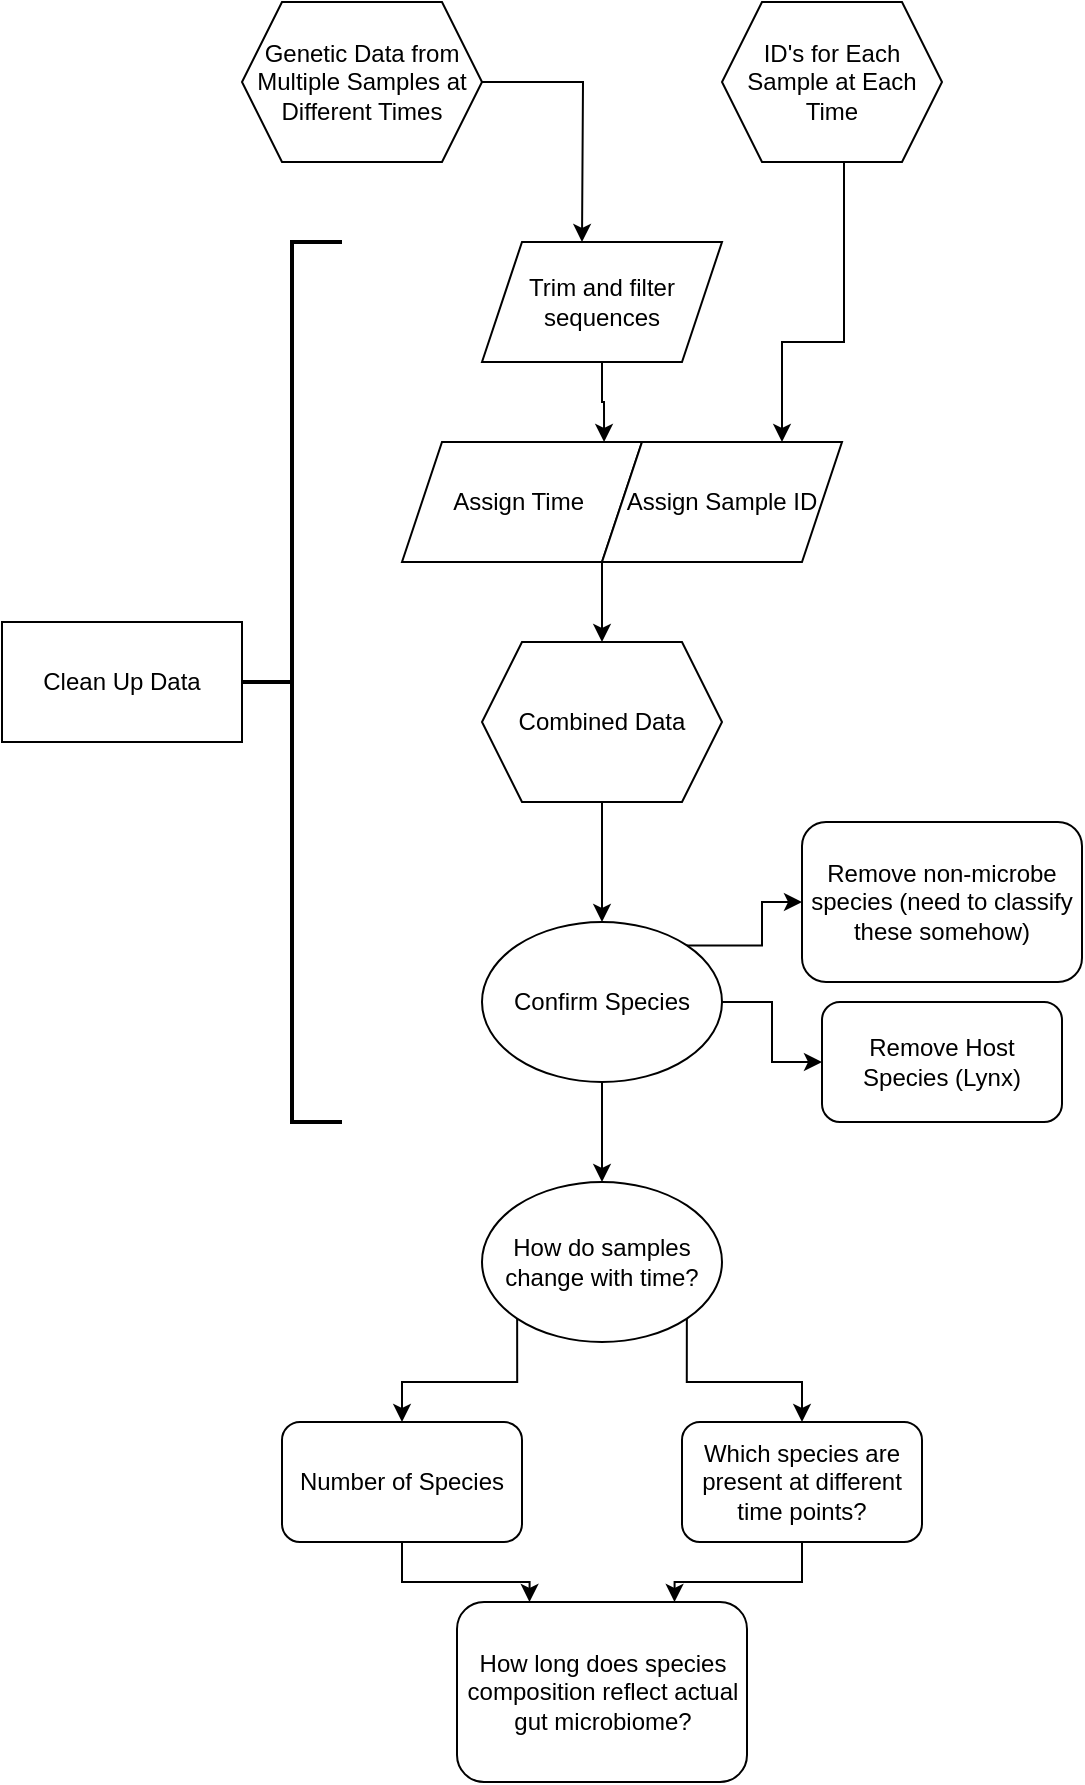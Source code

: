 <mxfile version="22.1.21" type="github">
  <diagram name="Page-1" id="jksl4sAYlVyCWbfnub4E">
    <mxGraphModel dx="1434" dy="772" grid="1" gridSize="10" guides="1" tooltips="1" connect="1" arrows="1" fold="1" page="1" pageScale="1" pageWidth="850" pageHeight="1100" math="0" shadow="0">
      <root>
        <mxCell id="0" />
        <mxCell id="1" parent="0" />
        <mxCell id="tt5u95wZxFVfkm65_rnc-1" value="Genetic Data from Multiple Samples at Different Times" style="shape=hexagon;perimeter=hexagonPerimeter2;whiteSpace=wrap;html=1;fixedSize=1;" parent="1" vertex="1">
          <mxGeometry x="240" y="40" width="120" height="80" as="geometry" />
        </mxCell>
        <mxCell id="tt5u95wZxFVfkm65_rnc-3" value="Assign Time&amp;nbsp;" style="shape=parallelogram;perimeter=parallelogramPerimeter;whiteSpace=wrap;html=1;fixedSize=1;" parent="1" vertex="1">
          <mxGeometry x="320" y="260" width="120" height="60" as="geometry" />
        </mxCell>
        <mxCell id="tt5u95wZxFVfkm65_rnc-20" style="edgeStyle=orthogonalEdgeStyle;rounded=0;orthogonalLoop=1;jettySize=auto;html=1;exitX=0;exitY=1;exitDx=0;exitDy=0;" parent="1" source="tt5u95wZxFVfkm65_rnc-4" target="tt5u95wZxFVfkm65_rnc-12" edge="1">
          <mxGeometry relative="1" as="geometry" />
        </mxCell>
        <mxCell id="tt5u95wZxFVfkm65_rnc-4" value="Assign Sample ID" style="shape=parallelogram;perimeter=parallelogramPerimeter;whiteSpace=wrap;html=1;fixedSize=1;" parent="1" vertex="1">
          <mxGeometry x="420" y="260" width="120" height="60" as="geometry" />
        </mxCell>
        <mxCell id="tt5u95wZxFVfkm65_rnc-10" style="edgeStyle=orthogonalEdgeStyle;rounded=0;orthogonalLoop=1;jettySize=auto;html=1;exitX=0.375;exitY=1;exitDx=0;exitDy=0;entryX=0.75;entryY=0;entryDx=0;entryDy=0;" parent="1" source="tt5u95wZxFVfkm65_rnc-6" edge="1" target="tt5u95wZxFVfkm65_rnc-4">
          <mxGeometry relative="1" as="geometry">
            <mxPoint x="420" y="160" as="targetPoint" />
            <Array as="points">
              <mxPoint x="541" y="210" />
              <mxPoint x="510" y="210" />
            </Array>
          </mxGeometry>
        </mxCell>
        <mxCell id="tt5u95wZxFVfkm65_rnc-6" value="ID&#39;s for Each Sample at Each Time" style="shape=hexagon;perimeter=hexagonPerimeter2;whiteSpace=wrap;html=1;fixedSize=1;" parent="1" vertex="1">
          <mxGeometry x="480" y="40" width="110" height="80" as="geometry" />
        </mxCell>
        <mxCell id="tt5u95wZxFVfkm65_rnc-9" style="edgeStyle=orthogonalEdgeStyle;rounded=0;orthogonalLoop=1;jettySize=auto;html=1;exitX=1;exitY=0.5;exitDx=0;exitDy=0;" parent="1" source="tt5u95wZxFVfkm65_rnc-1" edge="1">
          <mxGeometry relative="1" as="geometry">
            <mxPoint x="410" y="160" as="targetPoint" />
          </mxGeometry>
        </mxCell>
        <mxCell id="tt5u95wZxFVfkm65_rnc-22" style="edgeStyle=orthogonalEdgeStyle;rounded=0;orthogonalLoop=1;jettySize=auto;html=1;entryX=0;entryY=0.5;entryDx=0;entryDy=0;" parent="1" source="tt5u95wZxFVfkm65_rnc-11" target="tt5u95wZxFVfkm65_rnc-21" edge="1">
          <mxGeometry relative="1" as="geometry" />
        </mxCell>
        <mxCell id="tt5u95wZxFVfkm65_rnc-29" style="edgeStyle=orthogonalEdgeStyle;rounded=0;orthogonalLoop=1;jettySize=auto;html=1;exitX=0.5;exitY=1;exitDx=0;exitDy=0;entryX=0.5;entryY=0;entryDx=0;entryDy=0;" parent="1" source="tt5u95wZxFVfkm65_rnc-11" target="tt5u95wZxFVfkm65_rnc-26" edge="1">
          <mxGeometry relative="1" as="geometry" />
        </mxCell>
        <mxCell id="BkyDHgLyDMeWJT4fenyF-9" style="edgeStyle=orthogonalEdgeStyle;rounded=0;orthogonalLoop=1;jettySize=auto;html=1;exitX=1;exitY=0;exitDx=0;exitDy=0;entryX=0;entryY=0.5;entryDx=0;entryDy=0;" edge="1" parent="1" source="tt5u95wZxFVfkm65_rnc-11" target="tt5u95wZxFVfkm65_rnc-23">
          <mxGeometry relative="1" as="geometry" />
        </mxCell>
        <mxCell id="tt5u95wZxFVfkm65_rnc-11" value="Confirm Species" style="ellipse;whiteSpace=wrap;html=1;" parent="1" vertex="1">
          <mxGeometry x="360" y="500" width="120" height="80" as="geometry" />
        </mxCell>
        <mxCell id="tt5u95wZxFVfkm65_rnc-15" style="edgeStyle=orthogonalEdgeStyle;rounded=0;orthogonalLoop=1;jettySize=auto;html=1;exitX=0.5;exitY=1;exitDx=0;exitDy=0;entryX=0.5;entryY=0;entryDx=0;entryDy=0;" parent="1" source="tt5u95wZxFVfkm65_rnc-12" target="tt5u95wZxFVfkm65_rnc-11" edge="1">
          <mxGeometry relative="1" as="geometry" />
        </mxCell>
        <mxCell id="tt5u95wZxFVfkm65_rnc-12" value="Combined Data" style="shape=hexagon;perimeter=hexagonPerimeter2;whiteSpace=wrap;html=1;fixedSize=1;" parent="1" vertex="1">
          <mxGeometry x="360" y="360" width="120" height="80" as="geometry" />
        </mxCell>
        <mxCell id="tt5u95wZxFVfkm65_rnc-21" value="Remove Host Species (Lynx)" style="rounded=1;whiteSpace=wrap;html=1;" parent="1" vertex="1">
          <mxGeometry x="530" y="540" width="120" height="60" as="geometry" />
        </mxCell>
        <mxCell id="tt5u95wZxFVfkm65_rnc-23" value="Remove non-microbe species (need to classify these somehow)" style="rounded=1;whiteSpace=wrap;html=1;" parent="1" vertex="1">
          <mxGeometry x="520" y="450" width="140" height="80" as="geometry" />
        </mxCell>
        <mxCell id="tt5u95wZxFVfkm65_rnc-32" style="edgeStyle=orthogonalEdgeStyle;rounded=0;orthogonalLoop=1;jettySize=auto;html=1;exitX=0;exitY=1;exitDx=0;exitDy=0;" parent="1" source="tt5u95wZxFVfkm65_rnc-26" target="tt5u95wZxFVfkm65_rnc-30" edge="1">
          <mxGeometry relative="1" as="geometry" />
        </mxCell>
        <mxCell id="tt5u95wZxFVfkm65_rnc-33" style="edgeStyle=orthogonalEdgeStyle;rounded=0;orthogonalLoop=1;jettySize=auto;html=1;exitX=1;exitY=1;exitDx=0;exitDy=0;" parent="1" source="tt5u95wZxFVfkm65_rnc-26" target="tt5u95wZxFVfkm65_rnc-31" edge="1">
          <mxGeometry relative="1" as="geometry" />
        </mxCell>
        <mxCell id="tt5u95wZxFVfkm65_rnc-26" value="How do samples change with time?" style="ellipse;whiteSpace=wrap;html=1;" parent="1" vertex="1">
          <mxGeometry x="360" y="630" width="120" height="80" as="geometry" />
        </mxCell>
        <mxCell id="tt5u95wZxFVfkm65_rnc-27" value="" style="strokeWidth=2;html=1;shape=mxgraph.flowchart.annotation_2;align=left;labelPosition=right;pointerEvents=1;" parent="1" vertex="1">
          <mxGeometry x="240" y="160" width="50" height="440" as="geometry" />
        </mxCell>
        <mxCell id="tt5u95wZxFVfkm65_rnc-28" value="Clean Up Data" style="rounded=0;whiteSpace=wrap;html=1;" parent="1" vertex="1">
          <mxGeometry x="120" y="350" width="120" height="60" as="geometry" />
        </mxCell>
        <mxCell id="BkyDHgLyDMeWJT4fenyF-7" style="edgeStyle=orthogonalEdgeStyle;rounded=0;orthogonalLoop=1;jettySize=auto;html=1;exitX=0.5;exitY=1;exitDx=0;exitDy=0;entryX=0.25;entryY=0;entryDx=0;entryDy=0;" edge="1" parent="1" source="tt5u95wZxFVfkm65_rnc-30" target="BkyDHgLyDMeWJT4fenyF-6">
          <mxGeometry relative="1" as="geometry" />
        </mxCell>
        <mxCell id="tt5u95wZxFVfkm65_rnc-30" value="Number of Species" style="rounded=1;whiteSpace=wrap;html=1;" parent="1" vertex="1">
          <mxGeometry x="260" y="750" width="120" height="60" as="geometry" />
        </mxCell>
        <mxCell id="BkyDHgLyDMeWJT4fenyF-8" style="edgeStyle=orthogonalEdgeStyle;rounded=0;orthogonalLoop=1;jettySize=auto;html=1;exitX=0.5;exitY=1;exitDx=0;exitDy=0;entryX=0.75;entryY=0;entryDx=0;entryDy=0;" edge="1" parent="1" source="tt5u95wZxFVfkm65_rnc-31" target="BkyDHgLyDMeWJT4fenyF-6">
          <mxGeometry relative="1" as="geometry" />
        </mxCell>
        <mxCell id="tt5u95wZxFVfkm65_rnc-31" value="Which species are present at different time points?" style="rounded=1;whiteSpace=wrap;html=1;" parent="1" vertex="1">
          <mxGeometry x="460" y="750" width="120" height="60" as="geometry" />
        </mxCell>
        <mxCell id="BkyDHgLyDMeWJT4fenyF-2" value="Trim and filter sequences" style="shape=parallelogram;perimeter=parallelogramPerimeter;whiteSpace=wrap;html=1;fixedSize=1;" vertex="1" parent="1">
          <mxGeometry x="360" y="160" width="120" height="60" as="geometry" />
        </mxCell>
        <mxCell id="BkyDHgLyDMeWJT4fenyF-4" style="edgeStyle=orthogonalEdgeStyle;rounded=0;orthogonalLoop=1;jettySize=auto;html=1;exitX=0.5;exitY=1;exitDx=0;exitDy=0;entryX=0.842;entryY=0;entryDx=0;entryDy=0;entryPerimeter=0;" edge="1" parent="1" source="BkyDHgLyDMeWJT4fenyF-2" target="tt5u95wZxFVfkm65_rnc-3">
          <mxGeometry relative="1" as="geometry" />
        </mxCell>
        <mxCell id="BkyDHgLyDMeWJT4fenyF-6" value="How long does species composition reflect actual gut microbiome?" style="rounded=1;whiteSpace=wrap;html=1;" vertex="1" parent="1">
          <mxGeometry x="347.5" y="840" width="145" height="90" as="geometry" />
        </mxCell>
      </root>
    </mxGraphModel>
  </diagram>
</mxfile>
